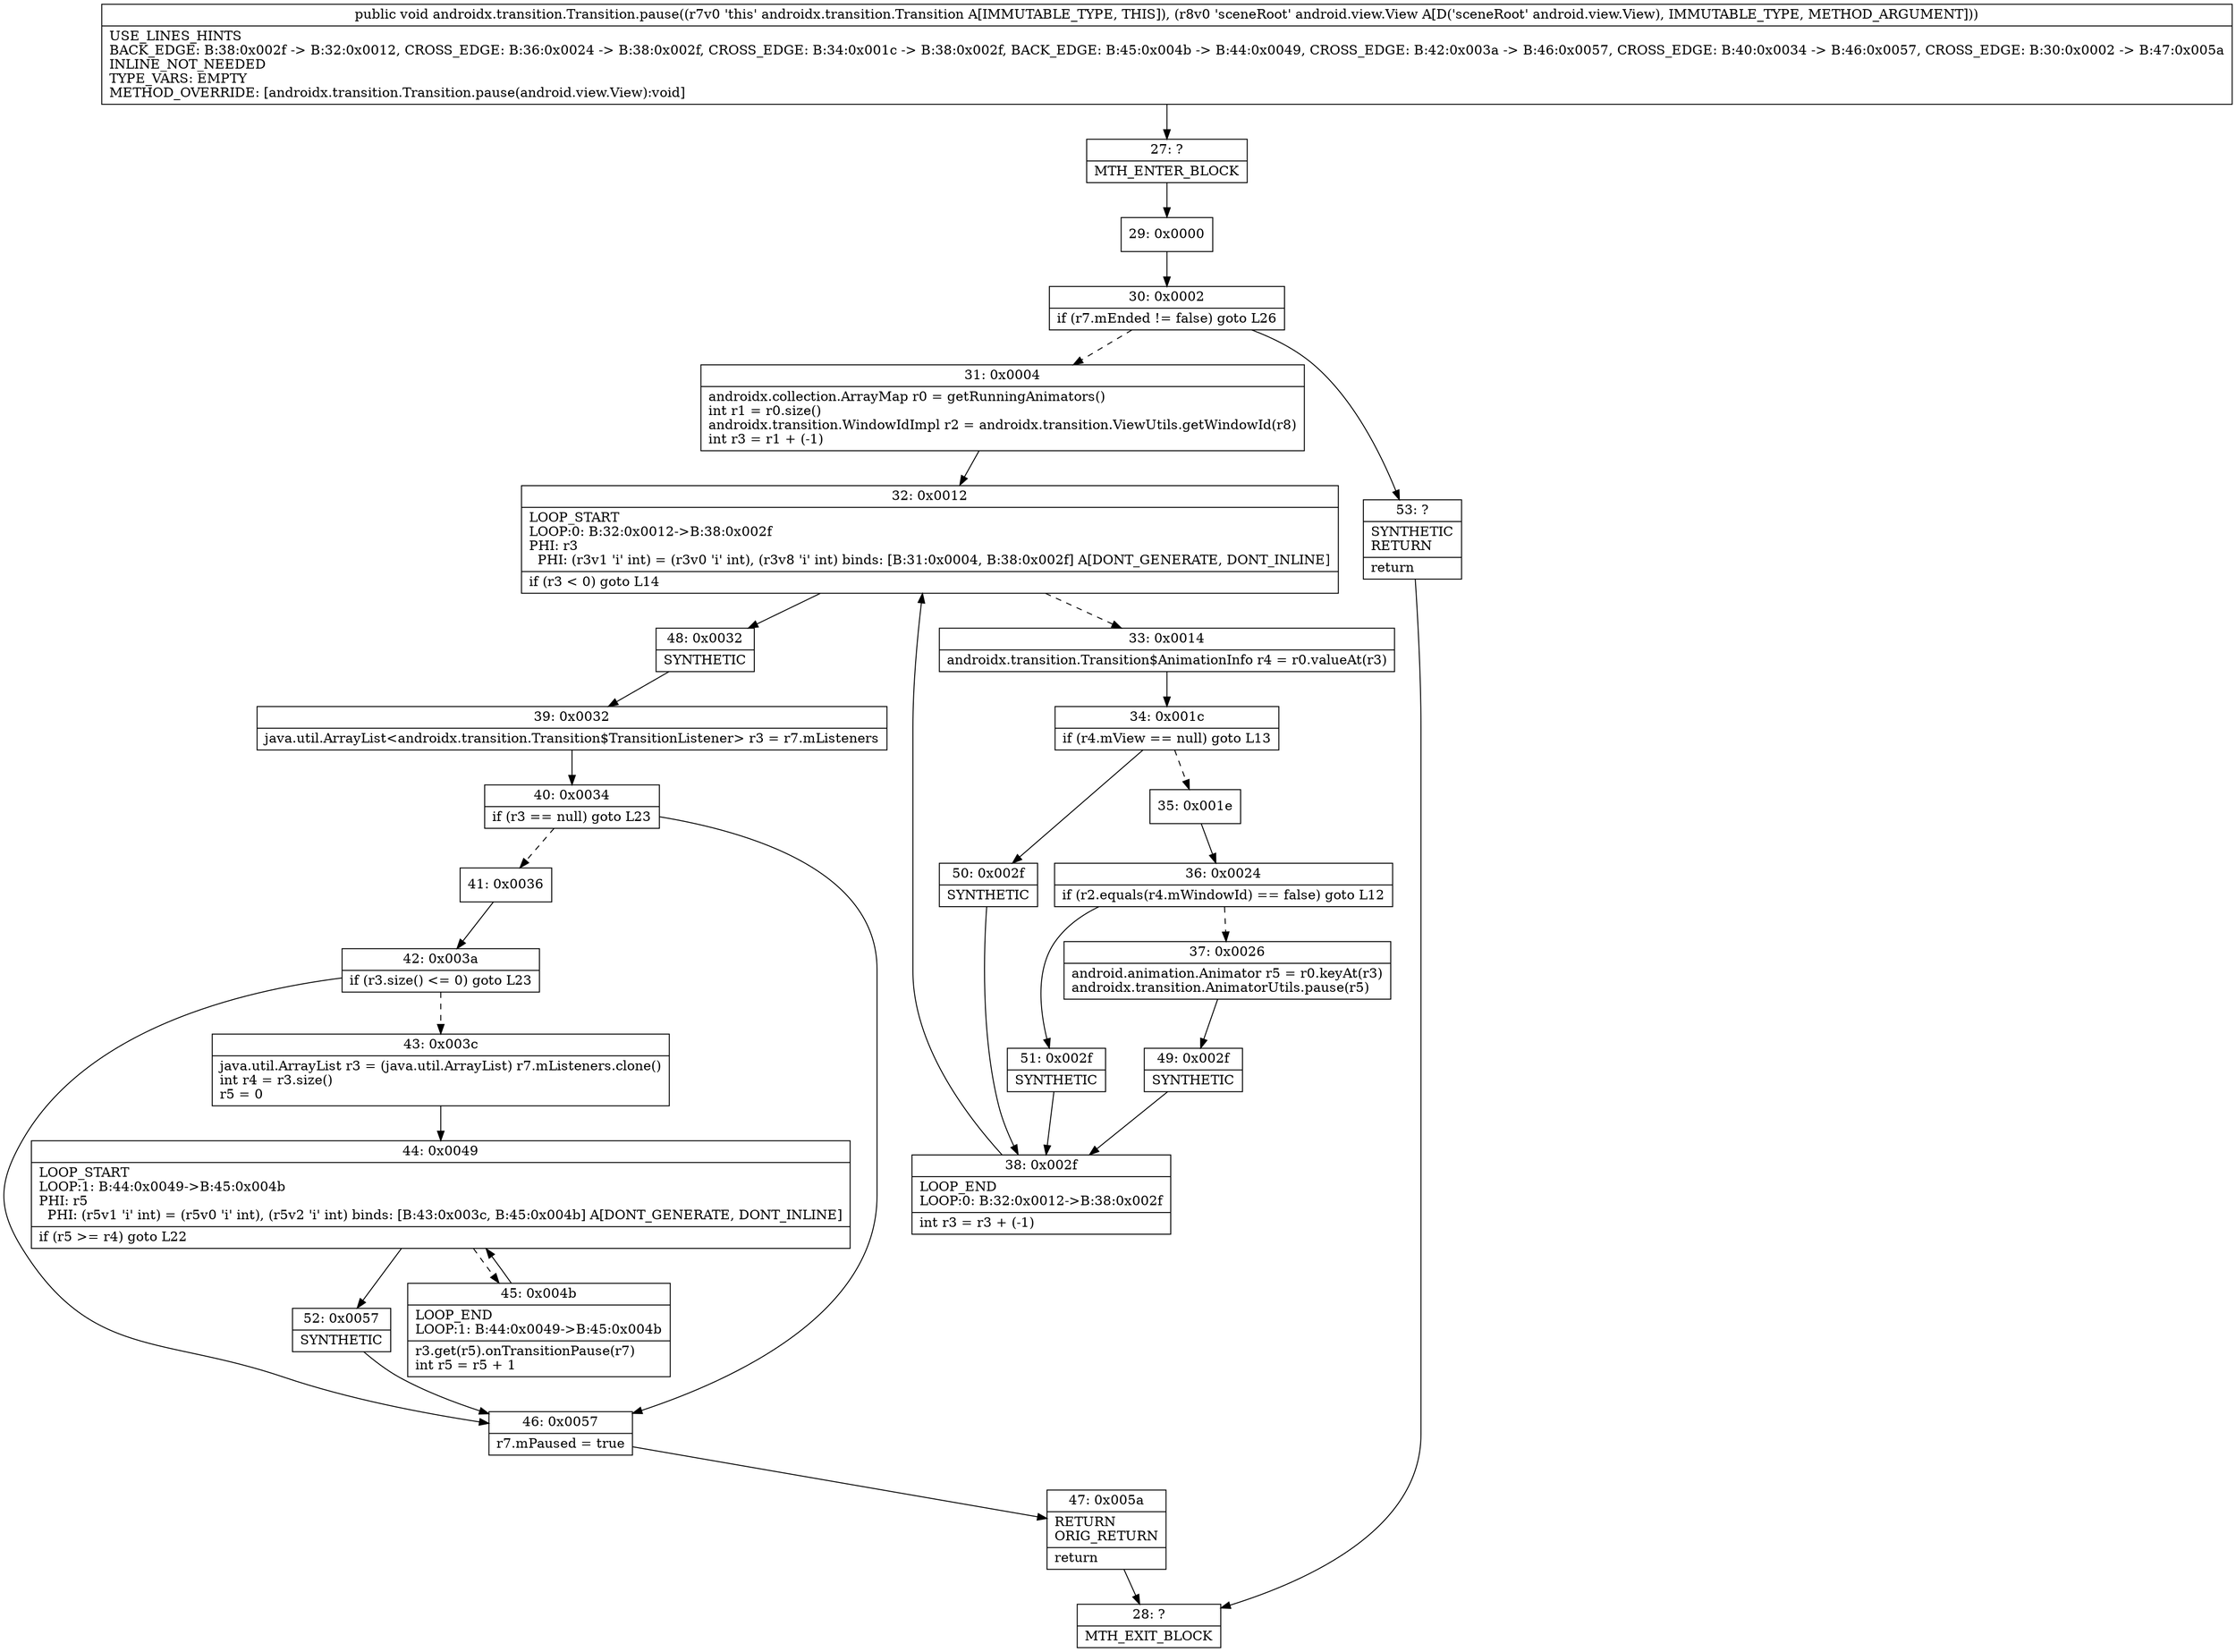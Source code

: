 digraph "CFG forandroidx.transition.Transition.pause(Landroid\/view\/View;)V" {
Node_27 [shape=record,label="{27\:\ ?|MTH_ENTER_BLOCK\l}"];
Node_29 [shape=record,label="{29\:\ 0x0000}"];
Node_30 [shape=record,label="{30\:\ 0x0002|if (r7.mEnded != false) goto L26\l}"];
Node_31 [shape=record,label="{31\:\ 0x0004|androidx.collection.ArrayMap r0 = getRunningAnimators()\lint r1 = r0.size()\landroidx.transition.WindowIdImpl r2 = androidx.transition.ViewUtils.getWindowId(r8)\lint r3 = r1 + (\-1)\l}"];
Node_32 [shape=record,label="{32\:\ 0x0012|LOOP_START\lLOOP:0: B:32:0x0012\-\>B:38:0x002f\lPHI: r3 \l  PHI: (r3v1 'i' int) = (r3v0 'i' int), (r3v8 'i' int) binds: [B:31:0x0004, B:38:0x002f] A[DONT_GENERATE, DONT_INLINE]\l|if (r3 \< 0) goto L14\l}"];
Node_33 [shape=record,label="{33\:\ 0x0014|androidx.transition.Transition$AnimationInfo r4 = r0.valueAt(r3)\l}"];
Node_34 [shape=record,label="{34\:\ 0x001c|if (r4.mView == null) goto L13\l}"];
Node_35 [shape=record,label="{35\:\ 0x001e}"];
Node_36 [shape=record,label="{36\:\ 0x0024|if (r2.equals(r4.mWindowId) == false) goto L12\l}"];
Node_37 [shape=record,label="{37\:\ 0x0026|android.animation.Animator r5 = r0.keyAt(r3)\landroidx.transition.AnimatorUtils.pause(r5)\l}"];
Node_49 [shape=record,label="{49\:\ 0x002f|SYNTHETIC\l}"];
Node_38 [shape=record,label="{38\:\ 0x002f|LOOP_END\lLOOP:0: B:32:0x0012\-\>B:38:0x002f\l|int r3 = r3 + (\-1)\l}"];
Node_51 [shape=record,label="{51\:\ 0x002f|SYNTHETIC\l}"];
Node_50 [shape=record,label="{50\:\ 0x002f|SYNTHETIC\l}"];
Node_48 [shape=record,label="{48\:\ 0x0032|SYNTHETIC\l}"];
Node_39 [shape=record,label="{39\:\ 0x0032|java.util.ArrayList\<androidx.transition.Transition$TransitionListener\> r3 = r7.mListeners\l}"];
Node_40 [shape=record,label="{40\:\ 0x0034|if (r3 == null) goto L23\l}"];
Node_41 [shape=record,label="{41\:\ 0x0036}"];
Node_42 [shape=record,label="{42\:\ 0x003a|if (r3.size() \<= 0) goto L23\l}"];
Node_43 [shape=record,label="{43\:\ 0x003c|java.util.ArrayList r3 = (java.util.ArrayList) r7.mListeners.clone()\lint r4 = r3.size()\lr5 = 0\l}"];
Node_44 [shape=record,label="{44\:\ 0x0049|LOOP_START\lLOOP:1: B:44:0x0049\-\>B:45:0x004b\lPHI: r5 \l  PHI: (r5v1 'i' int) = (r5v0 'i' int), (r5v2 'i' int) binds: [B:43:0x003c, B:45:0x004b] A[DONT_GENERATE, DONT_INLINE]\l|if (r5 \>= r4) goto L22\l}"];
Node_45 [shape=record,label="{45\:\ 0x004b|LOOP_END\lLOOP:1: B:44:0x0049\-\>B:45:0x004b\l|r3.get(r5).onTransitionPause(r7)\lint r5 = r5 + 1\l}"];
Node_52 [shape=record,label="{52\:\ 0x0057|SYNTHETIC\l}"];
Node_46 [shape=record,label="{46\:\ 0x0057|r7.mPaused = true\l}"];
Node_47 [shape=record,label="{47\:\ 0x005a|RETURN\lORIG_RETURN\l|return\l}"];
Node_28 [shape=record,label="{28\:\ ?|MTH_EXIT_BLOCK\l}"];
Node_53 [shape=record,label="{53\:\ ?|SYNTHETIC\lRETURN\l|return\l}"];
MethodNode[shape=record,label="{public void androidx.transition.Transition.pause((r7v0 'this' androidx.transition.Transition A[IMMUTABLE_TYPE, THIS]), (r8v0 'sceneRoot' android.view.View A[D('sceneRoot' android.view.View), IMMUTABLE_TYPE, METHOD_ARGUMENT]))  | USE_LINES_HINTS\lBACK_EDGE: B:38:0x002f \-\> B:32:0x0012, CROSS_EDGE: B:36:0x0024 \-\> B:38:0x002f, CROSS_EDGE: B:34:0x001c \-\> B:38:0x002f, BACK_EDGE: B:45:0x004b \-\> B:44:0x0049, CROSS_EDGE: B:42:0x003a \-\> B:46:0x0057, CROSS_EDGE: B:40:0x0034 \-\> B:46:0x0057, CROSS_EDGE: B:30:0x0002 \-\> B:47:0x005a\lINLINE_NOT_NEEDED\lTYPE_VARS: EMPTY\lMETHOD_OVERRIDE: [androidx.transition.Transition.pause(android.view.View):void]\l}"];
MethodNode -> Node_27;Node_27 -> Node_29;
Node_29 -> Node_30;
Node_30 -> Node_31[style=dashed];
Node_30 -> Node_53;
Node_31 -> Node_32;
Node_32 -> Node_33[style=dashed];
Node_32 -> Node_48;
Node_33 -> Node_34;
Node_34 -> Node_35[style=dashed];
Node_34 -> Node_50;
Node_35 -> Node_36;
Node_36 -> Node_37[style=dashed];
Node_36 -> Node_51;
Node_37 -> Node_49;
Node_49 -> Node_38;
Node_38 -> Node_32;
Node_51 -> Node_38;
Node_50 -> Node_38;
Node_48 -> Node_39;
Node_39 -> Node_40;
Node_40 -> Node_41[style=dashed];
Node_40 -> Node_46;
Node_41 -> Node_42;
Node_42 -> Node_43[style=dashed];
Node_42 -> Node_46;
Node_43 -> Node_44;
Node_44 -> Node_45[style=dashed];
Node_44 -> Node_52;
Node_45 -> Node_44;
Node_52 -> Node_46;
Node_46 -> Node_47;
Node_47 -> Node_28;
Node_53 -> Node_28;
}

